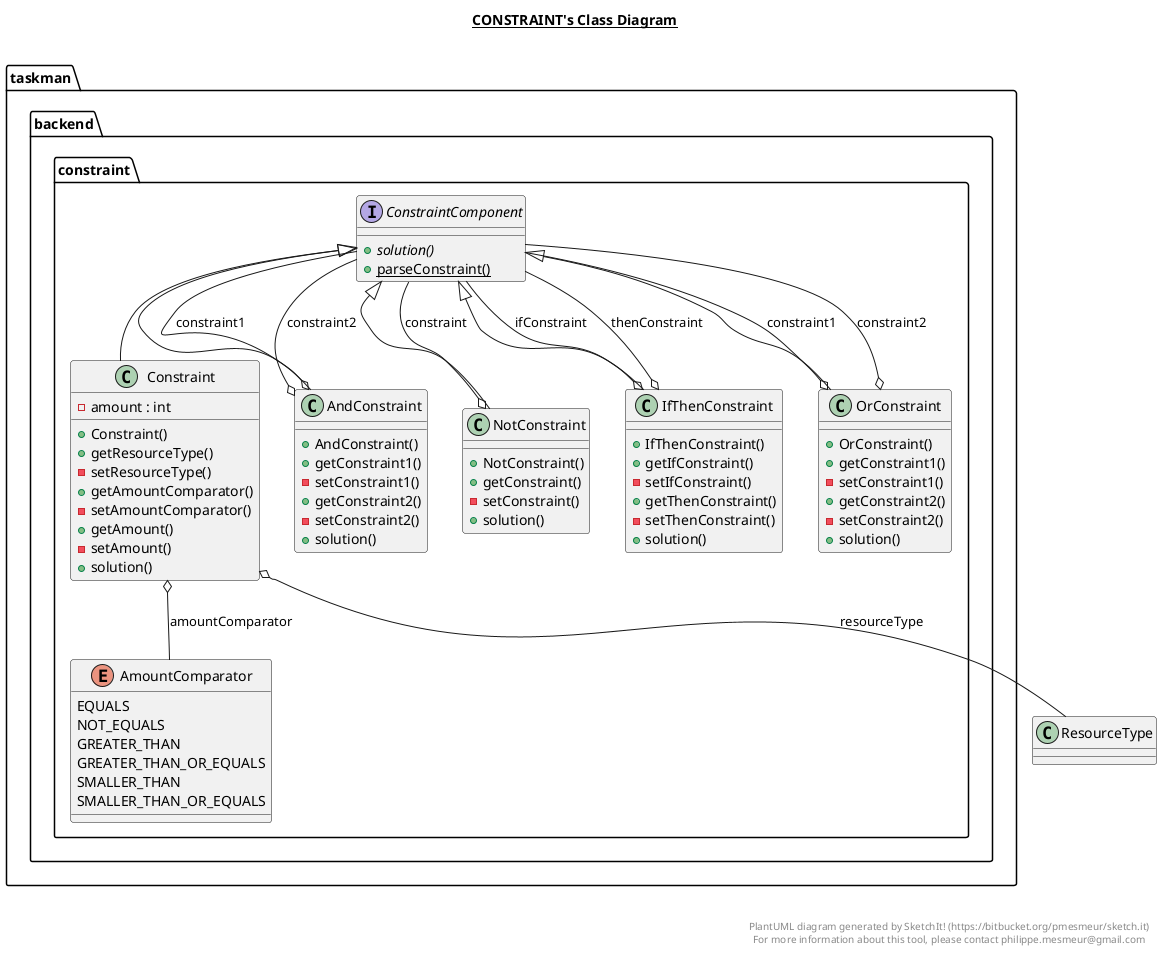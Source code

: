 @startuml

title __CONSTRAINT's Class Diagram__\n

  package taskman {
    package taskman.backend {
      package taskman.backend.constraint {
        enum AmountComparator {
          EQUALS
          NOT_EQUALS
          GREATER_THAN
          GREATER_THAN_OR_EQUALS
          SMALLER_THAN
          SMALLER_THAN_OR_EQUALS
        }
      }
    }
  }
  

  package taskman {
    package taskman.backend {
      package taskman.backend.constraint {
        class AndConstraint {
            + AndConstraint()
            + getConstraint1()
            - setConstraint1()
            + getConstraint2()
            - setConstraint2()
            + solution()
        }
      }
    }
  }
  

  package taskman {
    package taskman.backend {
      package taskman.backend.constraint {
        class Constraint {
            - amount : int
            + Constraint()
            + getResourceType()
            - setResourceType()
            + getAmountComparator()
            - setAmountComparator()
            + getAmount()
            - setAmount()
            + solution()
        }
      }
    }
  }
  

  package taskman {
    package taskman.backend {
      package taskman.backend.constraint {
        interface ConstraintComponent {
            {abstract} + solution()
            {static} + parseConstraint()
        }
      }
    }
  }
  

  package taskman {
    package taskman.backend {
      package taskman.backend.constraint {
        class IfThenConstraint {
            + IfThenConstraint()
            + getIfConstraint()
            - setIfConstraint()
            + getThenConstraint()
            - setThenConstraint()
            + solution()
        }
      }
    }
  }
  

  package taskman {
    package taskman.backend {
      package taskman.backend.constraint {
        class NotConstraint {
            + NotConstraint()
            + getConstraint()
            - setConstraint()
            + solution()
        }
      }
    }
  }
  

  package taskman {
    package taskman.backend {
      package taskman.backend.constraint {
        class OrConstraint {
            + OrConstraint()
            + getConstraint1()
            - setConstraint1()
            + getConstraint2()
            - setConstraint2()
            + solution()
        }
      }
    }
  }
  

  AndConstraint -up-|> ConstraintComponent
  AndConstraint o-- ConstraintComponent : constraint1
  AndConstraint o-- ConstraintComponent : constraint2
  Constraint -up-|> ConstraintComponent
  Constraint o-- ResourceType : resourceType
  Constraint o-- AmountComparator : amountComparator
  IfThenConstraint -up-|> ConstraintComponent
  IfThenConstraint o-- ConstraintComponent : ifConstraint
  IfThenConstraint o-- ConstraintComponent : thenConstraint
  NotConstraint -up-|> ConstraintComponent
  NotConstraint o-- ConstraintComponent : constraint
  OrConstraint -up-|> ConstraintComponent
  OrConstraint o-- ConstraintComponent : constraint1
  OrConstraint o-- ConstraintComponent : constraint2


right footer


PlantUML diagram generated by SketchIt! (https://bitbucket.org/pmesmeur/sketch.it)
For more information about this tool, please contact philippe.mesmeur@gmail.com
endfooter

@enduml
